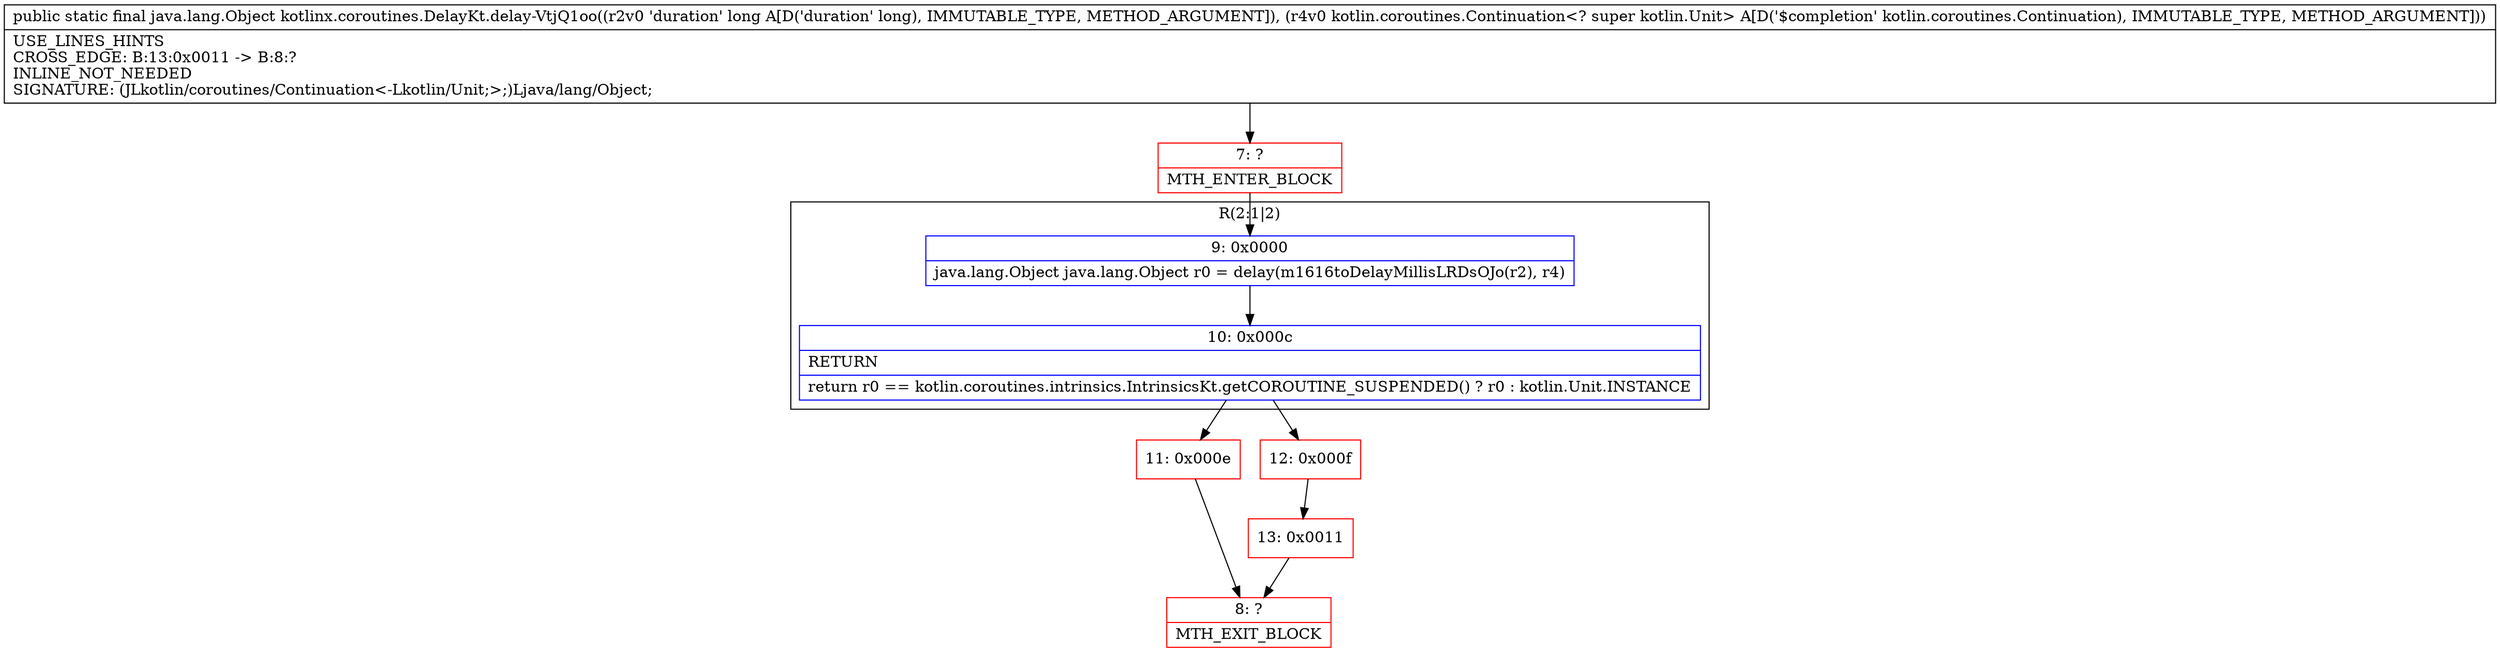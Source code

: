 digraph "CFG forkotlinx.coroutines.DelayKt.delay\-VtjQ1oo(JLkotlin\/coroutines\/Continuation;)Ljava\/lang\/Object;" {
subgraph cluster_Region_2109959615 {
label = "R(2:1|2)";
node [shape=record,color=blue];
Node_9 [shape=record,label="{9\:\ 0x0000|java.lang.Object java.lang.Object r0 = delay(m1616toDelayMillisLRDsOJo(r2), r4)\l}"];
Node_10 [shape=record,label="{10\:\ 0x000c|RETURN\l|return r0 == kotlin.coroutines.intrinsics.IntrinsicsKt.getCOROUTINE_SUSPENDED() ? r0 : kotlin.Unit.INSTANCE\l}"];
}
Node_7 [shape=record,color=red,label="{7\:\ ?|MTH_ENTER_BLOCK\l}"];
Node_11 [shape=record,color=red,label="{11\:\ 0x000e}"];
Node_8 [shape=record,color=red,label="{8\:\ ?|MTH_EXIT_BLOCK\l}"];
Node_12 [shape=record,color=red,label="{12\:\ 0x000f}"];
Node_13 [shape=record,color=red,label="{13\:\ 0x0011}"];
MethodNode[shape=record,label="{public static final java.lang.Object kotlinx.coroutines.DelayKt.delay\-VtjQ1oo((r2v0 'duration' long A[D('duration' long), IMMUTABLE_TYPE, METHOD_ARGUMENT]), (r4v0 kotlin.coroutines.Continuation\<? super kotlin.Unit\> A[D('$completion' kotlin.coroutines.Continuation), IMMUTABLE_TYPE, METHOD_ARGUMENT]))  | USE_LINES_HINTS\lCROSS_EDGE: B:13:0x0011 \-\> B:8:?\lINLINE_NOT_NEEDED\lSIGNATURE: (JLkotlin\/coroutines\/Continuation\<\-Lkotlin\/Unit;\>;)Ljava\/lang\/Object;\l}"];
MethodNode -> Node_7;Node_9 -> Node_10;
Node_10 -> Node_11;
Node_10 -> Node_12;
Node_7 -> Node_9;
Node_11 -> Node_8;
Node_12 -> Node_13;
Node_13 -> Node_8;
}

